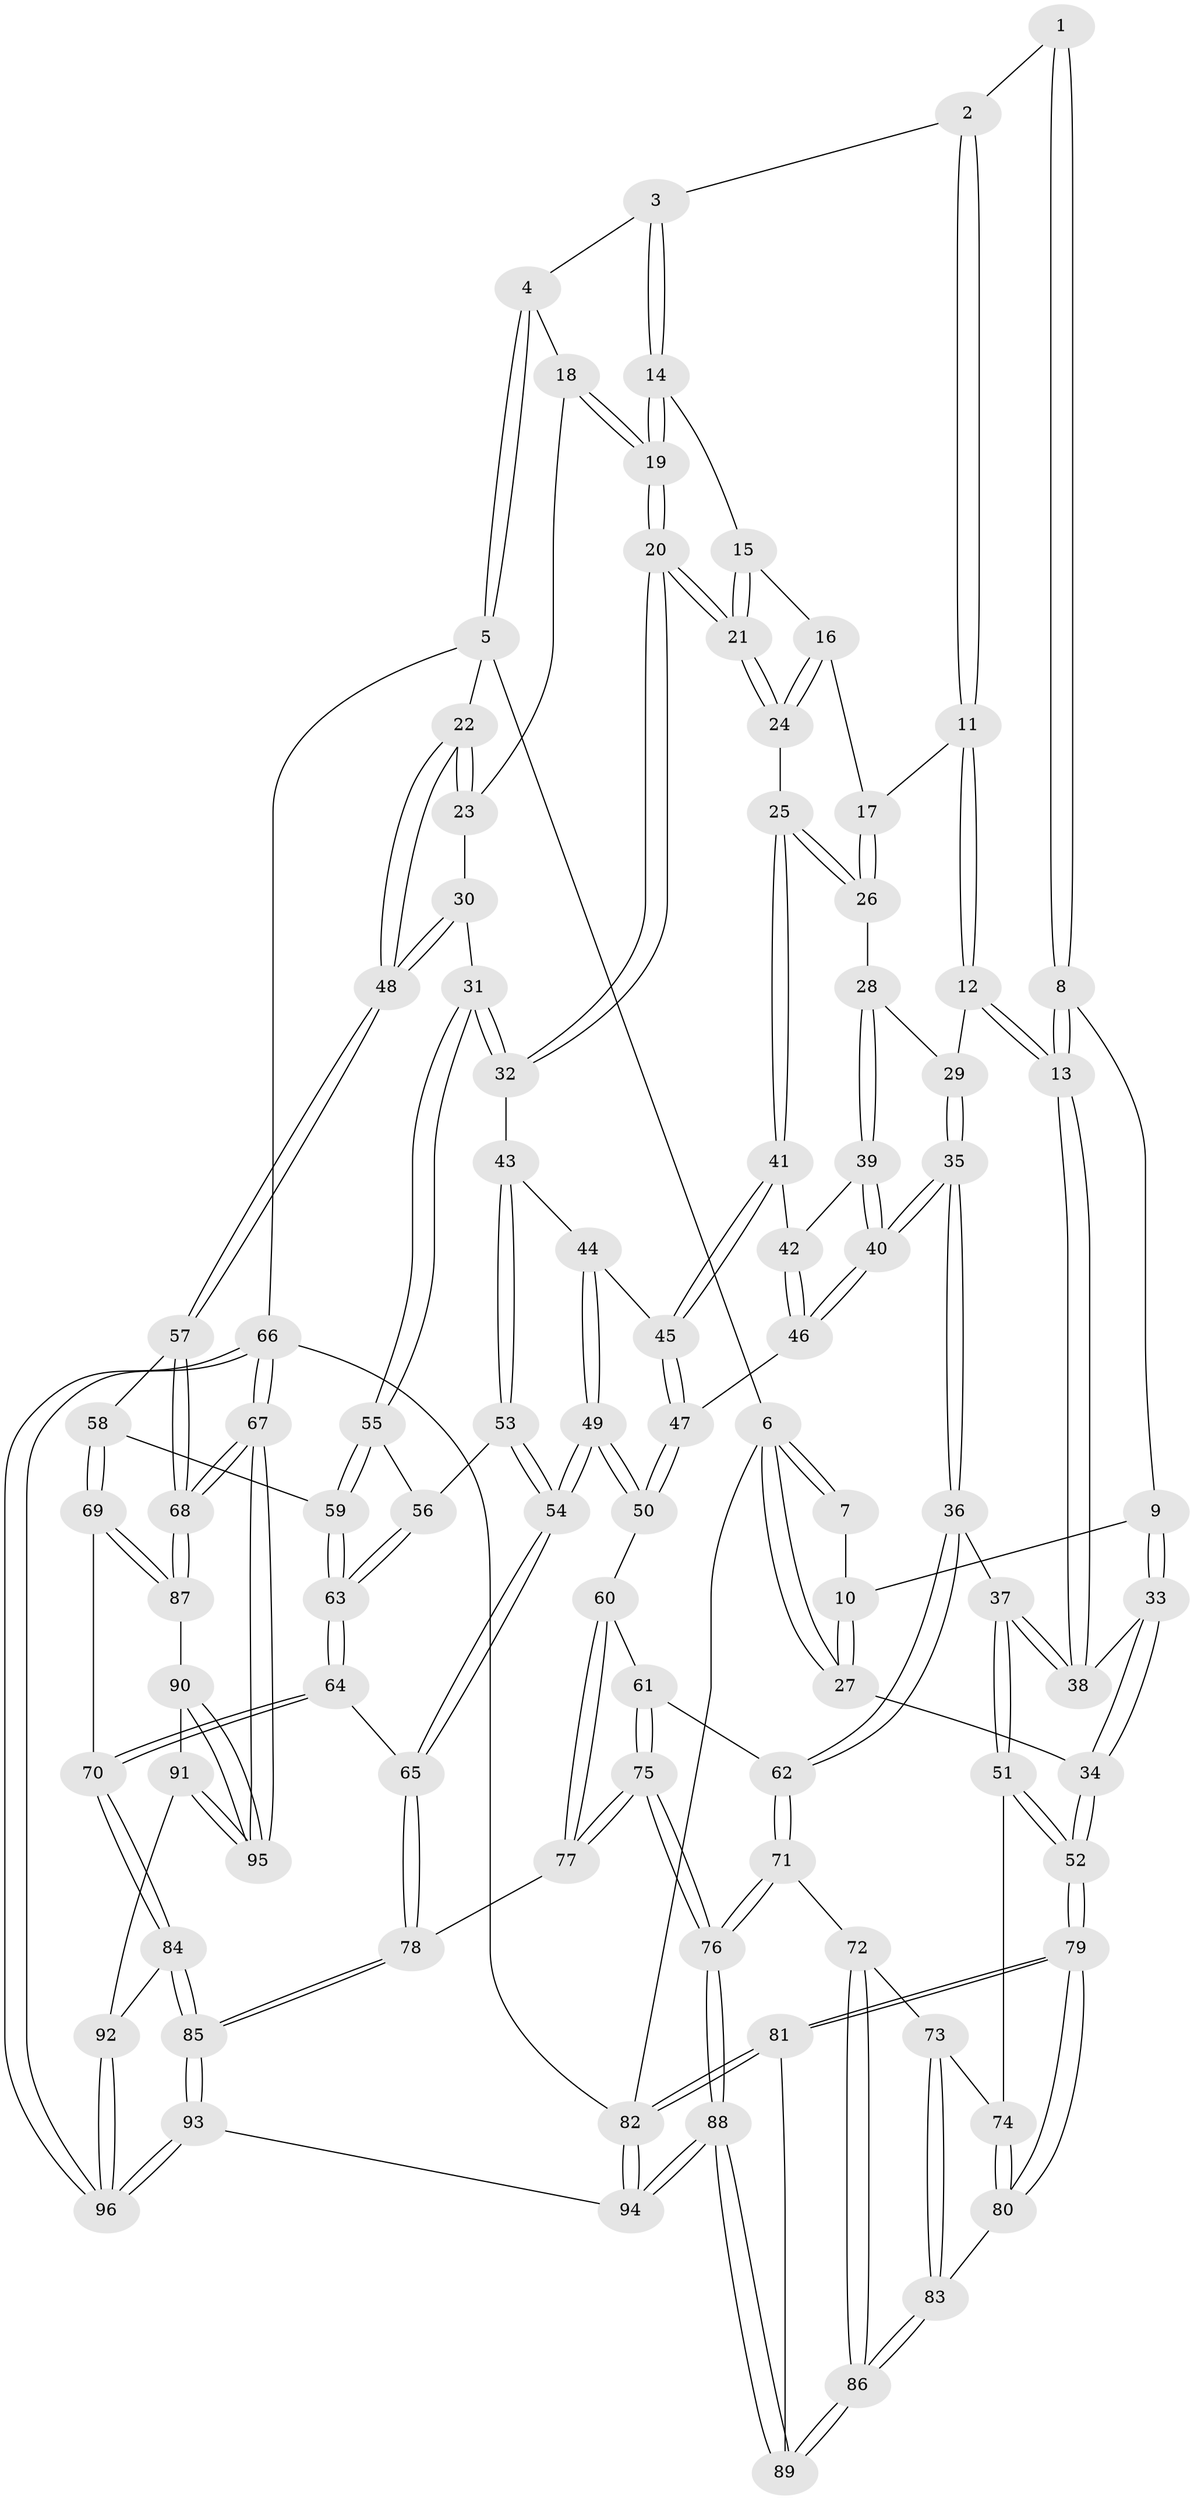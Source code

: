 // Generated by graph-tools (version 1.1) at 2025/17/03/09/25 04:17:15]
// undirected, 96 vertices, 237 edges
graph export_dot {
graph [start="1"]
  node [color=gray90,style=filled];
  1 [pos="+0.173785016389339+0"];
  2 [pos="+0.21881845289989899+0"];
  3 [pos="+0.7856184000546294+0"];
  4 [pos="+1+0"];
  5 [pos="+1+0"];
  6 [pos="+0+0"];
  7 [pos="+0.041559100755984645+0"];
  8 [pos="+0.17201631531858294+0.19939659886928635"];
  9 [pos="+0.1320812277285022+0.20170634943370144"];
  10 [pos="+0.06447192842213213+0.18631199580657903"];
  11 [pos="+0.41707497999301824+0.12741176029569085"];
  12 [pos="+0.3555889096078244+0.20731145713010138"];
  13 [pos="+0.20160750635785857+0.2298831246299466"];
  14 [pos="+0.7192141131203532+0"];
  15 [pos="+0.5313334598482649+0.10413357600085807"];
  16 [pos="+0.49366791692585954+0.13031533107607013"];
  17 [pos="+0.4924612195607447+0.1307350763056044"];
  18 [pos="+0.9332427831702084+0.14230352660070603"];
  19 [pos="+0.7498537977348122+0.2735441921575481"];
  20 [pos="+0.7478318379464486+0.287274877131695"];
  21 [pos="+0.7361921040132576+0.28514241982625865"];
  22 [pos="+1+0.32063781988994033"];
  23 [pos="+0.9600680349919367+0.2382902953032236"];
  24 [pos="+0.6592377396987003+0.2757170018733612"];
  25 [pos="+0.540723724381599+0.3026099001227683"];
  26 [pos="+0.5213640322857316+0.2674887217296401"];
  27 [pos="+0+0.13109876718761038"];
  28 [pos="+0.4179601167787773+0.2787065273719385"];
  29 [pos="+0.3580477322920921+0.21333964785932447"];
  30 [pos="+0.8544989301729834+0.3111009097114847"];
  31 [pos="+0.7899454473428168+0.3343496622297613"];
  32 [pos="+0.7543373464357164+0.3019880516651231"];
  33 [pos="+0+0.34647568218056757"];
  34 [pos="+0+0.40520083202433077"];
  35 [pos="+0.3418494292355146+0.4625582802346725"];
  36 [pos="+0.33484631533480175+0.4687736612639315"];
  37 [pos="+0.22019527605398423+0.4492277232346994"];
  38 [pos="+0.19012161685034723+0.35039984860318885"];
  39 [pos="+0.43731895317113284+0.3165716715379247"];
  40 [pos="+0.4126745451064093+0.43035192014403356"];
  41 [pos="+0.5327121091994965+0.31732306559549"];
  42 [pos="+0.5306970265557306+0.3182720360277027"];
  43 [pos="+0.6330426586892772+0.40508730233161677"];
  44 [pos="+0.5875541442794306+0.40725730977961533"];
  45 [pos="+0.5696700385907073+0.40322046882640383"];
  46 [pos="+0.444696133915895+0.4297912054849101"];
  47 [pos="+0.4975754219962379+0.44696152576984927"];
  48 [pos="+1+0.376457373276497"];
  49 [pos="+0.5676315554174762+0.548284558968108"];
  50 [pos="+0.5551388547066533+0.5444238769364793"];
  51 [pos="+0.19109079547006239+0.47588612066442354"];
  52 [pos="+0+0.527450916757953"];
  53 [pos="+0.6403292880653649+0.5005738158423253"];
  54 [pos="+0.5916973591183555+0.5604879582567179"];
  55 [pos="+0.7971785941961541+0.3541519861549286"];
  56 [pos="+0.7197554567956271+0.4941476437826427"];
  57 [pos="+1+0.5208330984901534"];
  58 [pos="+0.946989064732209+0.485069762330512"];
  59 [pos="+0.8652882000984419+0.435375259285784"];
  60 [pos="+0.4954302227831303+0.566158094193968"];
  61 [pos="+0.4313531093160342+0.5619626442508937"];
  62 [pos="+0.34464463484217994+0.49338301214439567"];
  63 [pos="+0.7563039434014008+0.6027390697964206"];
  64 [pos="+0.7517846851353479+0.6585522595775922"];
  65 [pos="+0.6353533931083886+0.6503956080950648"];
  66 [pos="+1+1"];
  67 [pos="+1+1"];
  68 [pos="+1+0.6560625318982823"];
  69 [pos="+0.7976865378327915+0.6837594528236312"];
  70 [pos="+0.7716349477461965+0.6735576254050754"];
  71 [pos="+0.31294738939963385+0.7031951142884041"];
  72 [pos="+0.27653835442477515+0.6967197844930964"];
  73 [pos="+0.1911210608902692+0.6236291554687"];
  74 [pos="+0.18275941537799048+0.5943755401883127"];
  75 [pos="+0.4294904087976315+0.7404353069595808"];
  76 [pos="+0.3839315957518416+0.7721778939669144"];
  77 [pos="+0.4850967854988939+0.7226074649542512"];
  78 [pos="+0.5735542997075634+0.7146234685520675"];
  79 [pos="+0+0.6229469801754627"];
  80 [pos="+0+0.6551520481837"];
  81 [pos="+0+0.9182244069570022"];
  82 [pos="+0+1"];
  83 [pos="+0.09267065944134154+0.7212834588181603"];
  84 [pos="+0.6570286257371573+0.8641363389458386"];
  85 [pos="+0.6284303728409188+0.8699479726206353"];
  86 [pos="+0.139027369953826+0.780001738151405"];
  87 [pos="+0.7995416418250807+0.6854506989478925"];
  88 [pos="+0.3519131974316887+1"];
  89 [pos="+0.14401889878371912+0.86002918711208"];
  90 [pos="+0.8250756854817451+0.7616871424707496"];
  91 [pos="+0.7704568225902793+0.8836342492819934"];
  92 [pos="+0.76528626195843+0.8867479680045681"];
  93 [pos="+0.4448440871007109+1"];
  94 [pos="+0.3622654936160376+1"];
  95 [pos="+1+1"];
  96 [pos="+0.7525726449635093+1"];
  1 -- 2;
  1 -- 8;
  1 -- 8;
  2 -- 3;
  2 -- 11;
  2 -- 11;
  3 -- 4;
  3 -- 14;
  3 -- 14;
  4 -- 5;
  4 -- 5;
  4 -- 18;
  5 -- 6;
  5 -- 22;
  5 -- 66;
  6 -- 7;
  6 -- 7;
  6 -- 27;
  6 -- 27;
  6 -- 82;
  7 -- 10;
  8 -- 9;
  8 -- 13;
  8 -- 13;
  9 -- 10;
  9 -- 33;
  9 -- 33;
  10 -- 27;
  10 -- 27;
  11 -- 12;
  11 -- 12;
  11 -- 17;
  12 -- 13;
  12 -- 13;
  12 -- 29;
  13 -- 38;
  13 -- 38;
  14 -- 15;
  14 -- 19;
  14 -- 19;
  15 -- 16;
  15 -- 21;
  15 -- 21;
  16 -- 17;
  16 -- 24;
  16 -- 24;
  17 -- 26;
  17 -- 26;
  18 -- 19;
  18 -- 19;
  18 -- 23;
  19 -- 20;
  19 -- 20;
  20 -- 21;
  20 -- 21;
  20 -- 32;
  20 -- 32;
  21 -- 24;
  21 -- 24;
  22 -- 23;
  22 -- 23;
  22 -- 48;
  22 -- 48;
  23 -- 30;
  24 -- 25;
  25 -- 26;
  25 -- 26;
  25 -- 41;
  25 -- 41;
  26 -- 28;
  27 -- 34;
  28 -- 29;
  28 -- 39;
  28 -- 39;
  29 -- 35;
  29 -- 35;
  30 -- 31;
  30 -- 48;
  30 -- 48;
  31 -- 32;
  31 -- 32;
  31 -- 55;
  31 -- 55;
  32 -- 43;
  33 -- 34;
  33 -- 34;
  33 -- 38;
  34 -- 52;
  34 -- 52;
  35 -- 36;
  35 -- 36;
  35 -- 40;
  35 -- 40;
  36 -- 37;
  36 -- 62;
  36 -- 62;
  37 -- 38;
  37 -- 38;
  37 -- 51;
  37 -- 51;
  39 -- 40;
  39 -- 40;
  39 -- 42;
  40 -- 46;
  40 -- 46;
  41 -- 42;
  41 -- 45;
  41 -- 45;
  42 -- 46;
  42 -- 46;
  43 -- 44;
  43 -- 53;
  43 -- 53;
  44 -- 45;
  44 -- 49;
  44 -- 49;
  45 -- 47;
  45 -- 47;
  46 -- 47;
  47 -- 50;
  47 -- 50;
  48 -- 57;
  48 -- 57;
  49 -- 50;
  49 -- 50;
  49 -- 54;
  49 -- 54;
  50 -- 60;
  51 -- 52;
  51 -- 52;
  51 -- 74;
  52 -- 79;
  52 -- 79;
  53 -- 54;
  53 -- 54;
  53 -- 56;
  54 -- 65;
  54 -- 65;
  55 -- 56;
  55 -- 59;
  55 -- 59;
  56 -- 63;
  56 -- 63;
  57 -- 58;
  57 -- 68;
  57 -- 68;
  58 -- 59;
  58 -- 69;
  58 -- 69;
  59 -- 63;
  59 -- 63;
  60 -- 61;
  60 -- 77;
  60 -- 77;
  61 -- 62;
  61 -- 75;
  61 -- 75;
  62 -- 71;
  62 -- 71;
  63 -- 64;
  63 -- 64;
  64 -- 65;
  64 -- 70;
  64 -- 70;
  65 -- 78;
  65 -- 78;
  66 -- 67;
  66 -- 67;
  66 -- 96;
  66 -- 96;
  66 -- 82;
  67 -- 68;
  67 -- 68;
  67 -- 95;
  67 -- 95;
  68 -- 87;
  68 -- 87;
  69 -- 70;
  69 -- 87;
  69 -- 87;
  70 -- 84;
  70 -- 84;
  71 -- 72;
  71 -- 76;
  71 -- 76;
  72 -- 73;
  72 -- 86;
  72 -- 86;
  73 -- 74;
  73 -- 83;
  73 -- 83;
  74 -- 80;
  74 -- 80;
  75 -- 76;
  75 -- 76;
  75 -- 77;
  75 -- 77;
  76 -- 88;
  76 -- 88;
  77 -- 78;
  78 -- 85;
  78 -- 85;
  79 -- 80;
  79 -- 80;
  79 -- 81;
  79 -- 81;
  80 -- 83;
  81 -- 82;
  81 -- 82;
  81 -- 89;
  82 -- 94;
  82 -- 94;
  83 -- 86;
  83 -- 86;
  84 -- 85;
  84 -- 85;
  84 -- 92;
  85 -- 93;
  85 -- 93;
  86 -- 89;
  86 -- 89;
  87 -- 90;
  88 -- 89;
  88 -- 89;
  88 -- 94;
  88 -- 94;
  90 -- 91;
  90 -- 95;
  90 -- 95;
  91 -- 92;
  91 -- 95;
  91 -- 95;
  92 -- 96;
  92 -- 96;
  93 -- 94;
  93 -- 96;
  93 -- 96;
}
